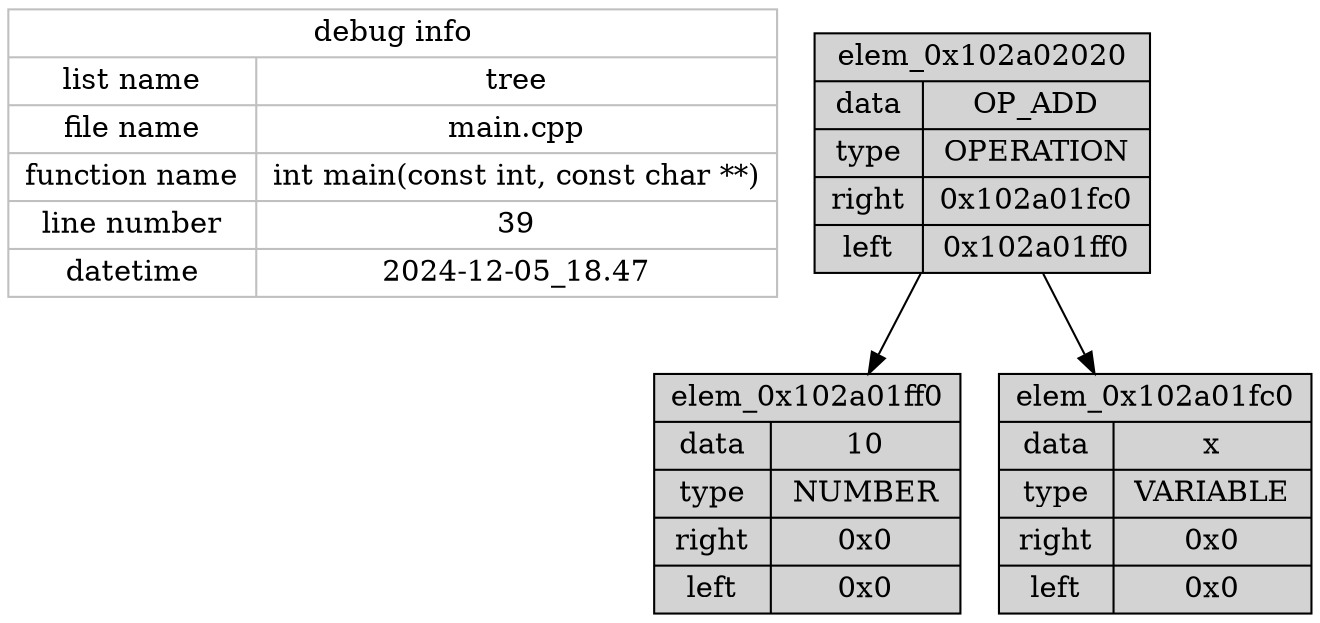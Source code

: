 digraph G {
debug_info [
shape=record,
label="{debug info | { {list name | file name | function name | line number | datetime} | {tree | main.cpp | int main(const int, const char **) | 39 | 2024-12-05_18.47} }}",
fillcolor=white,
color=grey,
style="filled",
];
elem_0x102a02020 [
  shape=record,
  label="{elem_0x102a02020  | { {data | type | right | left} | {OP_ADD | OPERATION | 0x102a01fc0 | 0x102a01ff0} } }",
  fillcolor=lightgrey,
  color=black,
  style="filled"
];
elem_0x102a01ff0 [
  shape=record,
  label="{elem_0x102a01ff0  | { {data | type | right | left} | {10 | NUMBER | 0x0 | 0x0} } }",
  fillcolor=lightgrey,
  color=black,
  style="filled"
];

elem_0x102a01fc0 [
  shape=record,
  label="{elem_0x102a01fc0  | { {data | type | right | left} | {x | VARIABLE | 0x0 | 0x0} } }",
  fillcolor=lightgrey,
  color=black,
  style="filled"
];

elem_0x102a02020 -> elem_0x102a01ff0;
elem_0x102a02020 -> elem_0x102a01fc0;

}
